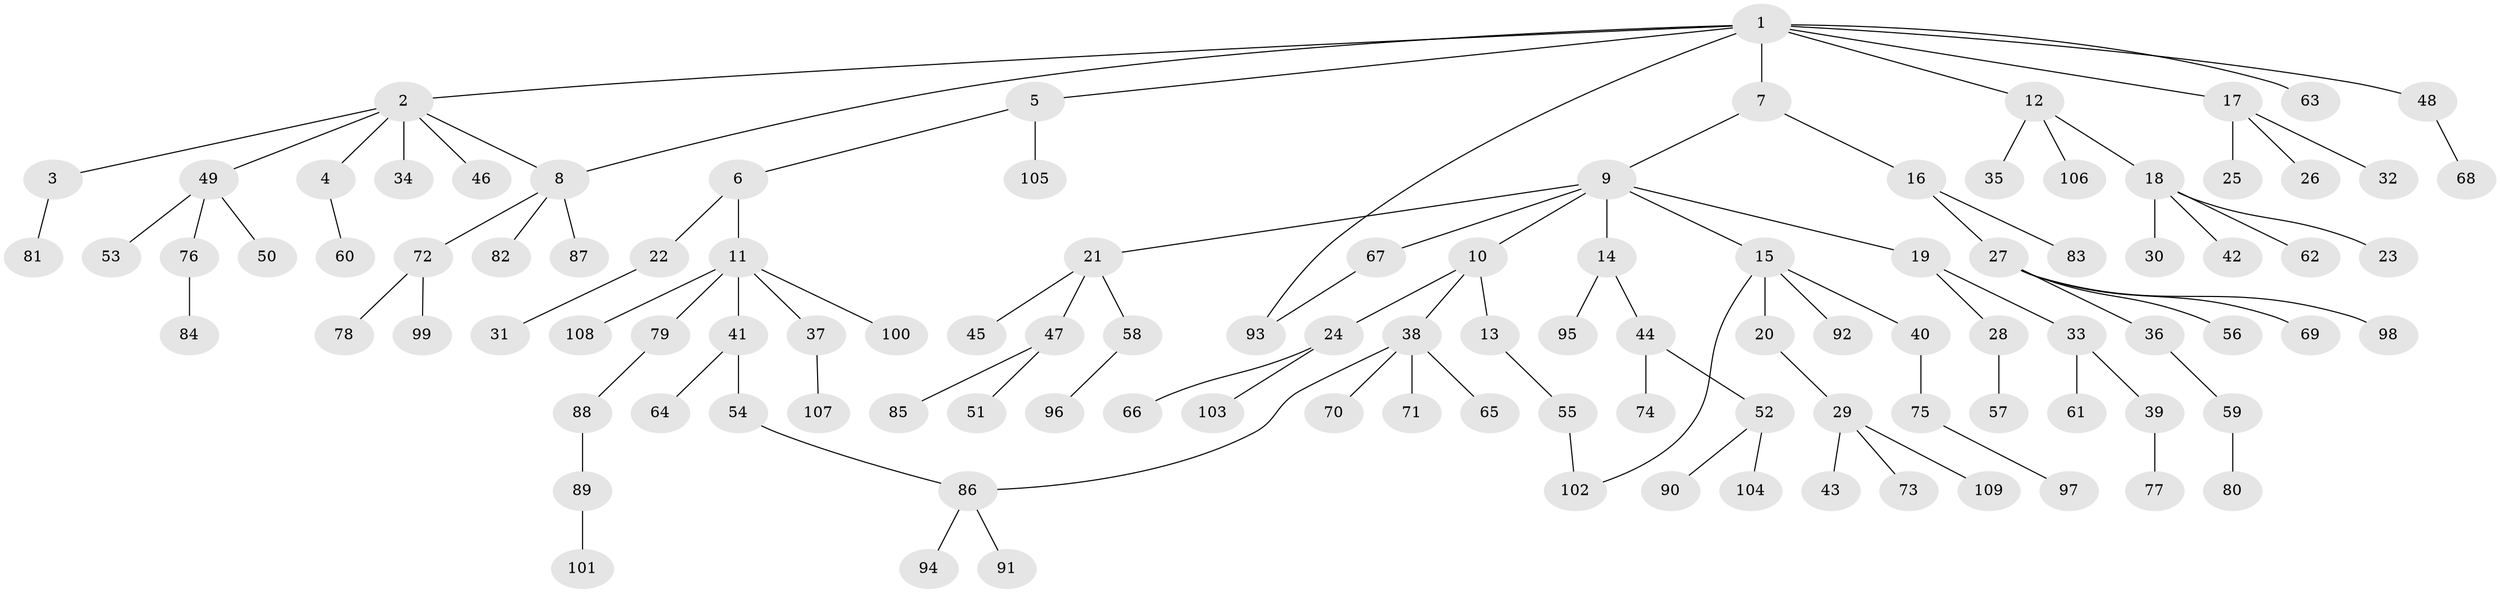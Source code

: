 // coarse degree distribution, {8: 0.015384615384615385, 9: 0.015384615384615385, 1: 0.6153846153846154, 2: 0.2153846153846154, 12: 0.015384615384615385, 4: 0.06153846153846154, 3: 0.015384615384615385, 5: 0.03076923076923077, 6: 0.015384615384615385}
// Generated by graph-tools (version 1.1) at 2025/44/03/04/25 21:44:29]
// undirected, 109 vertices, 112 edges
graph export_dot {
graph [start="1"]
  node [color=gray90,style=filled];
  1;
  2;
  3;
  4;
  5;
  6;
  7;
  8;
  9;
  10;
  11;
  12;
  13;
  14;
  15;
  16;
  17;
  18;
  19;
  20;
  21;
  22;
  23;
  24;
  25;
  26;
  27;
  28;
  29;
  30;
  31;
  32;
  33;
  34;
  35;
  36;
  37;
  38;
  39;
  40;
  41;
  42;
  43;
  44;
  45;
  46;
  47;
  48;
  49;
  50;
  51;
  52;
  53;
  54;
  55;
  56;
  57;
  58;
  59;
  60;
  61;
  62;
  63;
  64;
  65;
  66;
  67;
  68;
  69;
  70;
  71;
  72;
  73;
  74;
  75;
  76;
  77;
  78;
  79;
  80;
  81;
  82;
  83;
  84;
  85;
  86;
  87;
  88;
  89;
  90;
  91;
  92;
  93;
  94;
  95;
  96;
  97;
  98;
  99;
  100;
  101;
  102;
  103;
  104;
  105;
  106;
  107;
  108;
  109;
  1 -- 2;
  1 -- 5;
  1 -- 7;
  1 -- 8;
  1 -- 12;
  1 -- 17;
  1 -- 48;
  1 -- 63;
  1 -- 93;
  2 -- 3;
  2 -- 4;
  2 -- 34;
  2 -- 46;
  2 -- 49;
  2 -- 8;
  3 -- 81;
  4 -- 60;
  5 -- 6;
  5 -- 105;
  6 -- 11;
  6 -- 22;
  7 -- 9;
  7 -- 16;
  8 -- 72;
  8 -- 82;
  8 -- 87;
  9 -- 10;
  9 -- 14;
  9 -- 15;
  9 -- 19;
  9 -- 21;
  9 -- 67;
  10 -- 13;
  10 -- 24;
  10 -- 38;
  11 -- 37;
  11 -- 41;
  11 -- 79;
  11 -- 100;
  11 -- 108;
  12 -- 18;
  12 -- 35;
  12 -- 106;
  13 -- 55;
  14 -- 44;
  14 -- 95;
  15 -- 20;
  15 -- 40;
  15 -- 92;
  15 -- 102;
  16 -- 27;
  16 -- 83;
  17 -- 25;
  17 -- 26;
  17 -- 32;
  18 -- 23;
  18 -- 30;
  18 -- 42;
  18 -- 62;
  19 -- 28;
  19 -- 33;
  20 -- 29;
  21 -- 45;
  21 -- 47;
  21 -- 58;
  22 -- 31;
  24 -- 66;
  24 -- 103;
  27 -- 36;
  27 -- 56;
  27 -- 69;
  27 -- 98;
  28 -- 57;
  29 -- 43;
  29 -- 73;
  29 -- 109;
  33 -- 39;
  33 -- 61;
  36 -- 59;
  37 -- 107;
  38 -- 65;
  38 -- 70;
  38 -- 71;
  38 -- 86;
  39 -- 77;
  40 -- 75;
  41 -- 54;
  41 -- 64;
  44 -- 52;
  44 -- 74;
  47 -- 51;
  47 -- 85;
  48 -- 68;
  49 -- 50;
  49 -- 53;
  49 -- 76;
  52 -- 90;
  52 -- 104;
  54 -- 86;
  55 -- 102;
  58 -- 96;
  59 -- 80;
  67 -- 93;
  72 -- 78;
  72 -- 99;
  75 -- 97;
  76 -- 84;
  79 -- 88;
  86 -- 91;
  86 -- 94;
  88 -- 89;
  89 -- 101;
}
